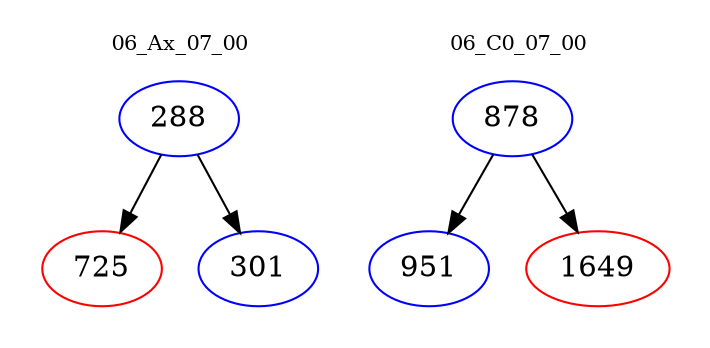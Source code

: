 digraph{
subgraph cluster_0 {
color = white
label = "06_Ax_07_00";
fontsize=10;
T0_288 [label="288", color="blue"]
T0_288 -> T0_725 [color="black"]
T0_725 [label="725", color="red"]
T0_288 -> T0_301 [color="black"]
T0_301 [label="301", color="blue"]
}
subgraph cluster_1 {
color = white
label = "06_C0_07_00";
fontsize=10;
T1_878 [label="878", color="blue"]
T1_878 -> T1_951 [color="black"]
T1_951 [label="951", color="blue"]
T1_878 -> T1_1649 [color="black"]
T1_1649 [label="1649", color="red"]
}
}
